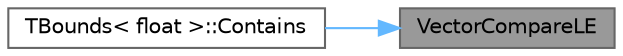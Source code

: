 digraph "VectorCompareLE"
{
 // INTERACTIVE_SVG=YES
 // LATEX_PDF_SIZE
  bgcolor="transparent";
  edge [fontname=Helvetica,fontsize=10,labelfontname=Helvetica,labelfontsize=10];
  node [fontname=Helvetica,fontsize=10,shape=box,height=0.2,width=0.4];
  rankdir="RL";
  Node1 [id="Node000001",label="VectorCompareLE",height=0.2,width=0.4,color="gray40", fillcolor="grey60", style="filled", fontcolor="black",tooltip="Creates a four-part mask based on component-wise <= compares of the input vectors."];
  Node1 -> Node2 [id="edge1_Node000001_Node000002",dir="back",color="steelblue1",style="solid",tooltip=" "];
  Node2 [id="Node000002",label="TBounds\< float \>::Contains",height=0.2,width=0.4,color="grey40", fillcolor="white", style="filled",URL="$d9/d35/structTBounds.html#ad2bd9602b3c9ef3343bb29c6a9e98d08",tooltip=" "];
}
